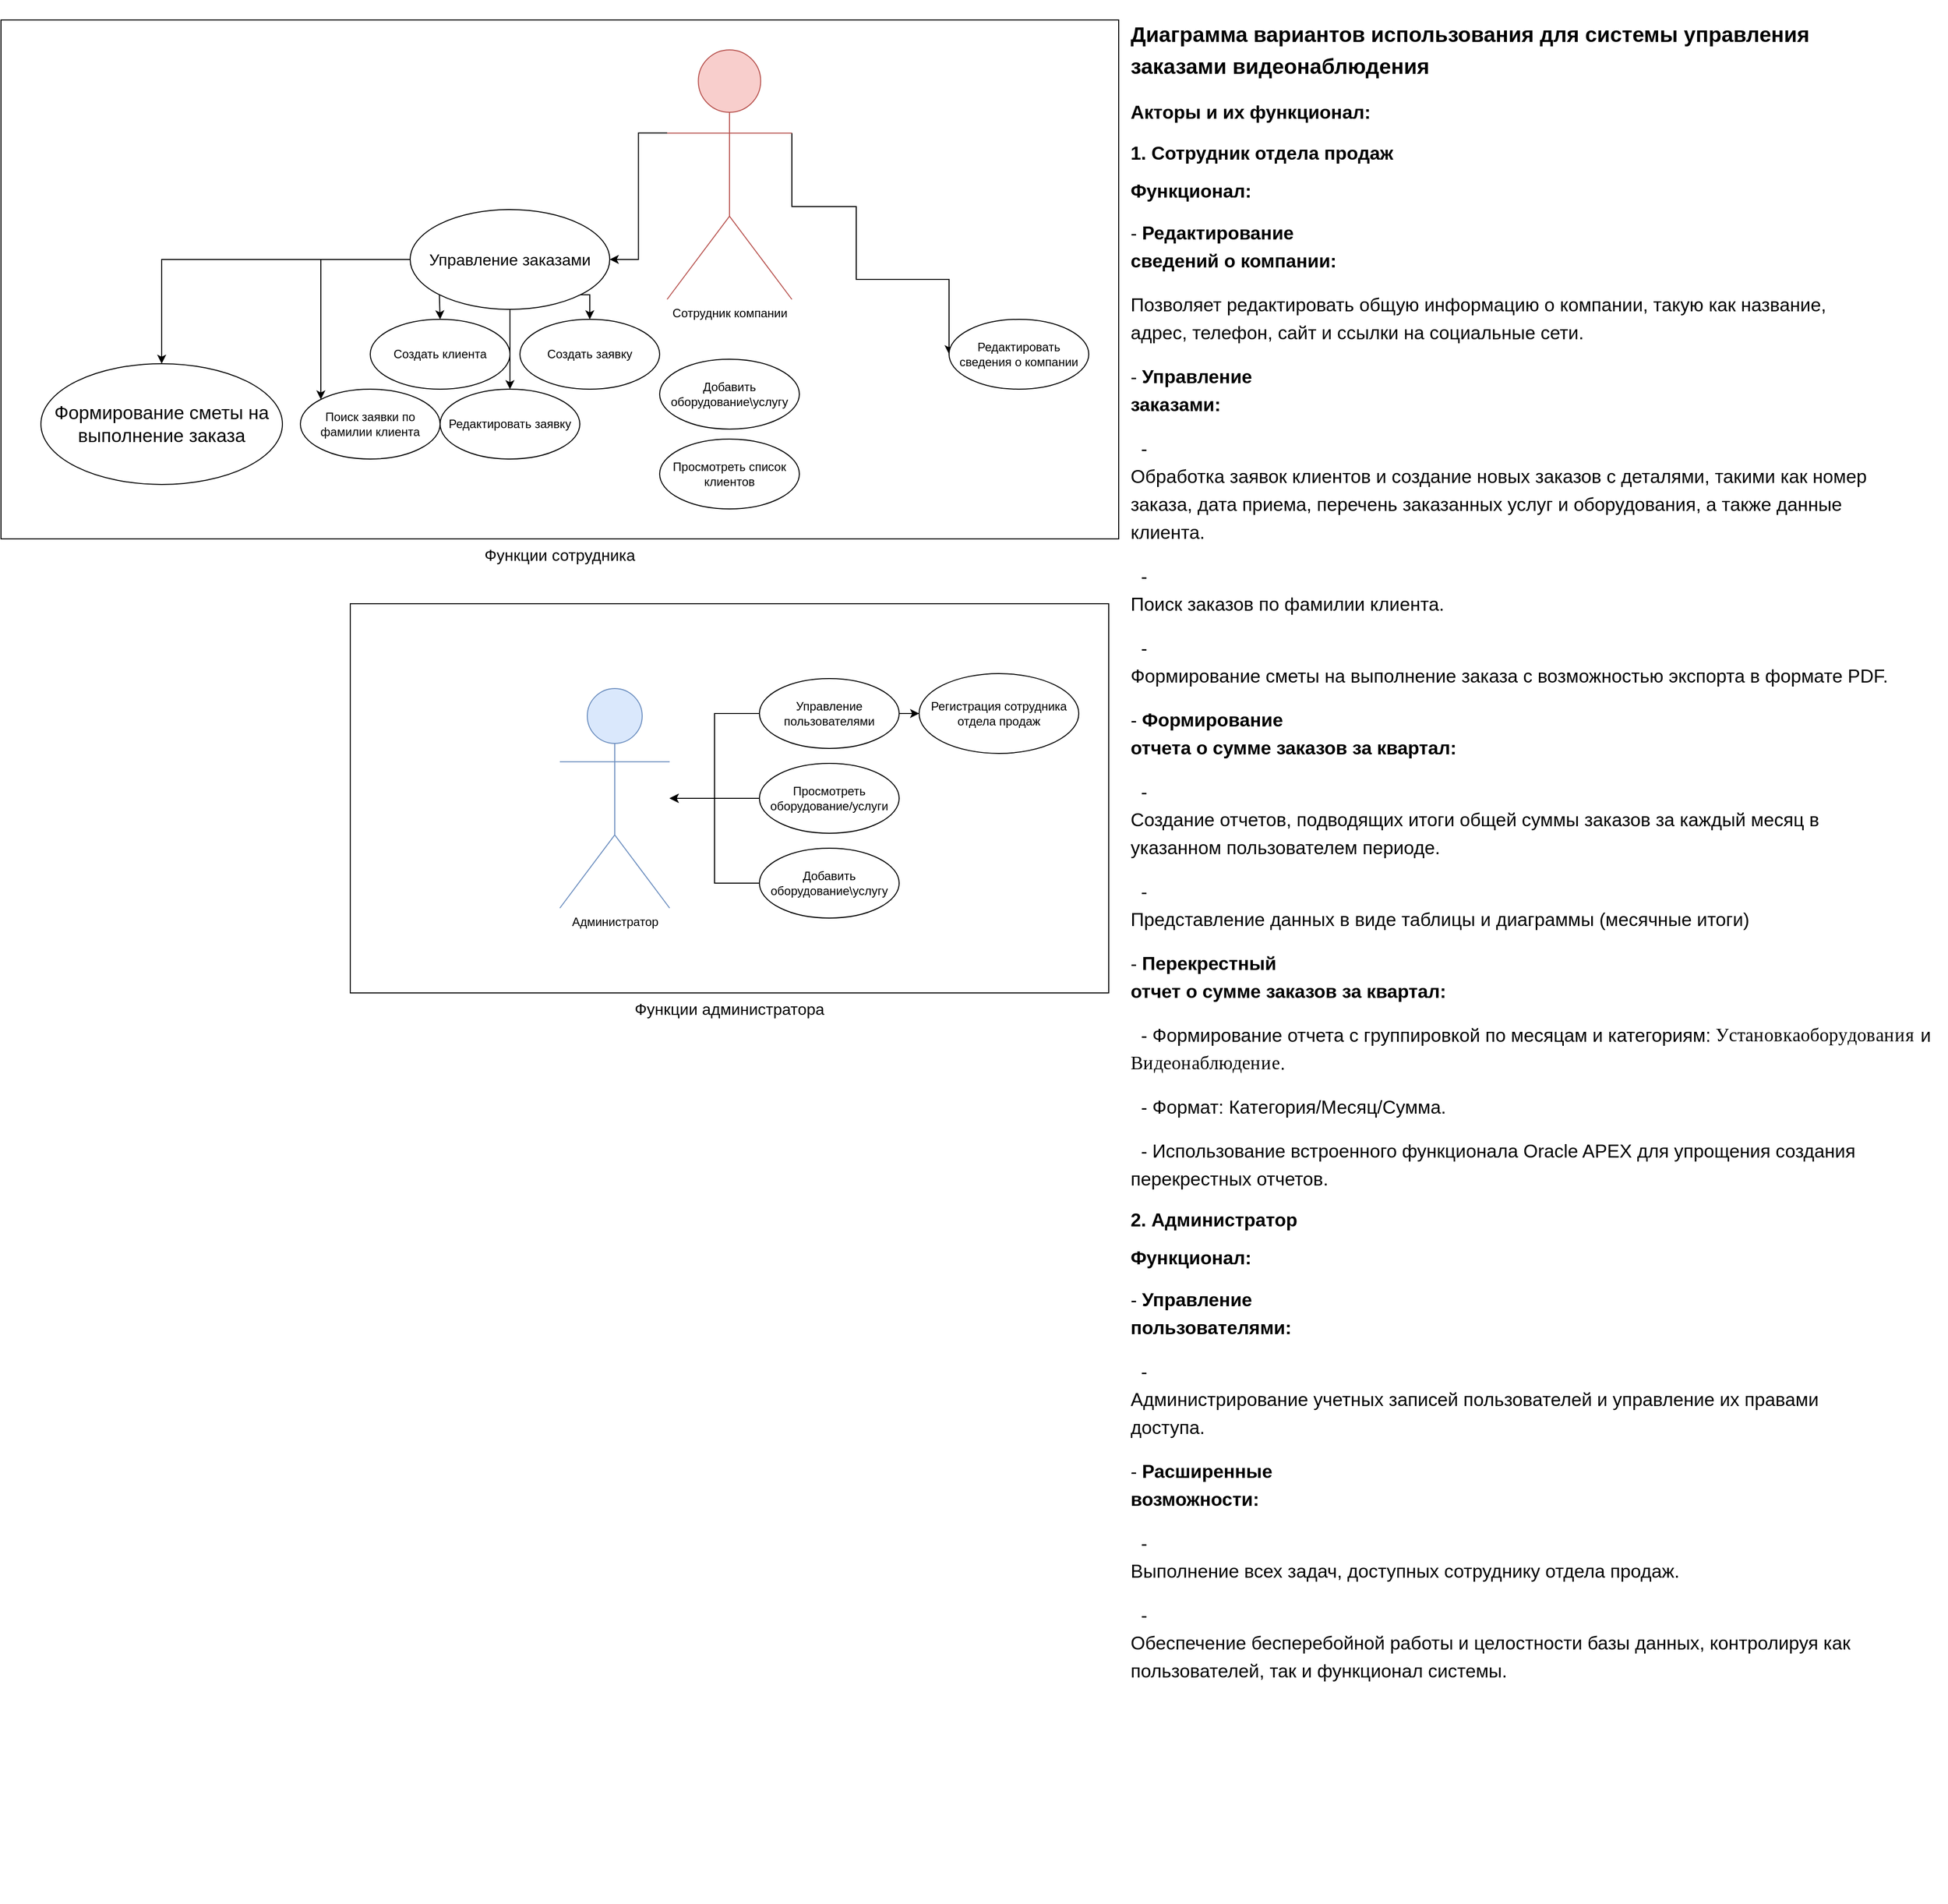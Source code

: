 <mxfile version="25.0.1">
  <diagram name="Страница — 1" id="PVugiQpbwFdGh3HvbZJp">
    <mxGraphModel dx="1897" dy="1715" grid="1" gridSize="10" guides="1" tooltips="1" connect="1" arrows="1" fold="1" page="1" pageScale="1" pageWidth="827" pageHeight="1169" math="0" shadow="0">
      <root>
        <mxCell id="0" />
        <mxCell id="1" parent="0" />
        <mxCell id="kyWfykQ2zABLwTMB3iNx-63" value="&lt;span style=&quot;font-size: 16px;&quot;&gt;Функции администратора&lt;/span&gt;" style="html=1;whiteSpace=wrap;labelPosition=center;verticalLabelPosition=bottom;align=center;verticalAlign=top;" parent="1" vertex="1">
          <mxGeometry x="100" y="505" width="760" height="390" as="geometry" />
        </mxCell>
        <mxCell id="kyWfykQ2zABLwTMB3iNx-62" value="Функции сотрудника" style="html=1;whiteSpace=wrap;labelPosition=center;verticalLabelPosition=bottom;align=center;verticalAlign=top;fontSize=16;" parent="1" vertex="1">
          <mxGeometry x="-250" y="-80" width="1120" height="520" as="geometry" />
        </mxCell>
        <mxCell id="6UCJ180wbrHKzX48nUY--8" style="edgeStyle=orthogonalEdgeStyle;rounded=0;orthogonalLoop=1;jettySize=auto;html=1;exitX=1;exitY=0.333;exitDx=0;exitDy=0;exitPerimeter=0;entryX=0;entryY=0.5;entryDx=0;entryDy=0;" edge="1" parent="1" source="kyWfykQ2zABLwTMB3iNx-1" target="6UCJ180wbrHKzX48nUY--6">
          <mxGeometry relative="1" as="geometry">
            <Array as="points">
              <mxPoint x="607" y="107" />
              <mxPoint x="607" y="180" />
              <mxPoint x="700" y="180" />
            </Array>
          </mxGeometry>
        </mxCell>
        <mxCell id="6UCJ180wbrHKzX48nUY--14" style="edgeStyle=orthogonalEdgeStyle;rounded=0;orthogonalLoop=1;jettySize=auto;html=1;exitX=0;exitY=0.333;exitDx=0;exitDy=0;exitPerimeter=0;entryX=1;entryY=0.5;entryDx=0;entryDy=0;" edge="1" parent="1" source="kyWfykQ2zABLwTMB3iNx-1" target="6UCJ180wbrHKzX48nUY--10">
          <mxGeometry relative="1" as="geometry" />
        </mxCell>
        <mxCell id="kyWfykQ2zABLwTMB3iNx-1" value="Сотрудник компании" style="shape=umlActor;verticalLabelPosition=bottom;verticalAlign=top;html=1;outlineConnect=0;fillColor=#f8cecc;strokeColor=#b85450;" parent="1" vertex="1">
          <mxGeometry x="417.5" y="-50" width="125" height="250" as="geometry" />
        </mxCell>
        <mxCell id="kyWfykQ2zABLwTMB3iNx-2" value="Администратор" style="shape=umlActor;verticalLabelPosition=bottom;verticalAlign=top;html=1;outlineConnect=0;fillColor=#dae8fc;strokeColor=#6c8ebf;" parent="1" vertex="1">
          <mxGeometry x="310" y="590" width="110" height="220" as="geometry" />
        </mxCell>
        <mxCell id="kyWfykQ2zABLwTMB3iNx-6" value="Создать клиента" style="ellipse;whiteSpace=wrap;html=1;" parent="1" vertex="1">
          <mxGeometry x="120" y="220" width="140" height="70" as="geometry" />
        </mxCell>
        <mxCell id="kyWfykQ2zABLwTMB3iNx-7" value="Просмотреть список клиентов" style="ellipse;whiteSpace=wrap;html=1;" parent="1" vertex="1">
          <mxGeometry x="410" y="340" width="140" height="70" as="geometry" />
        </mxCell>
        <mxCell id="kyWfykQ2zABLwTMB3iNx-8" value="Редактировать заявку" style="ellipse;whiteSpace=wrap;html=1;" parent="1" vertex="1">
          <mxGeometry x="190" y="290" width="140" height="70" as="geometry" />
        </mxCell>
        <mxCell id="kyWfykQ2zABLwTMB3iNx-10" value="Поиск заявки по фамилии клиента" style="ellipse;whiteSpace=wrap;html=1;" parent="1" vertex="1">
          <mxGeometry x="50" y="290" width="140" height="70" as="geometry" />
        </mxCell>
        <mxCell id="kyWfykQ2zABLwTMB3iNx-58" style="edgeStyle=orthogonalEdgeStyle;rounded=0;orthogonalLoop=1;jettySize=auto;html=1;exitX=0;exitY=0.5;exitDx=0;exitDy=0;" parent="1" source="kyWfykQ2zABLwTMB3iNx-13" target="kyWfykQ2zABLwTMB3iNx-2" edge="1">
          <mxGeometry relative="1" as="geometry" />
        </mxCell>
        <mxCell id="kyWfykQ2zABLwTMB3iNx-13" value="Просмотреть оборудование/услуги" style="ellipse;whiteSpace=wrap;html=1;" parent="1" vertex="1">
          <mxGeometry x="510" y="665" width="140" height="70" as="geometry" />
        </mxCell>
        <mxCell id="kyWfykQ2zABLwTMB3iNx-59" value="" style="edgeStyle=orthogonalEdgeStyle;rounded=0;orthogonalLoop=1;jettySize=auto;html=1;" parent="1" source="kyWfykQ2zABLwTMB3iNx-14" target="kyWfykQ2zABLwTMB3iNx-2" edge="1">
          <mxGeometry relative="1" as="geometry" />
        </mxCell>
        <mxCell id="kyWfykQ2zABLwTMB3iNx-14" value="Добавить оборудование\услугу" style="ellipse;whiteSpace=wrap;html=1;" parent="1" vertex="1">
          <mxGeometry x="510" y="750" width="140" height="70" as="geometry" />
        </mxCell>
        <mxCell id="kyWfykQ2zABLwTMB3iNx-61" style="edgeStyle=orthogonalEdgeStyle;rounded=0;orthogonalLoop=1;jettySize=auto;html=1;exitX=0;exitY=0.5;exitDx=0;exitDy=0;" parent="1" source="kyWfykQ2zABLwTMB3iNx-15" target="kyWfykQ2zABLwTMB3iNx-2" edge="1">
          <mxGeometry relative="1" as="geometry">
            <Array as="points">
              <mxPoint x="465" y="615" />
              <mxPoint x="465" y="700" />
            </Array>
          </mxGeometry>
        </mxCell>
        <mxCell id="6UCJ180wbrHKzX48nUY--5" style="edgeStyle=orthogonalEdgeStyle;rounded=0;orthogonalLoop=1;jettySize=auto;html=1;exitX=1;exitY=0.5;exitDx=0;exitDy=0;" edge="1" parent="1" source="kyWfykQ2zABLwTMB3iNx-15" target="6UCJ180wbrHKzX48nUY--3">
          <mxGeometry relative="1" as="geometry" />
        </mxCell>
        <mxCell id="kyWfykQ2zABLwTMB3iNx-15" value="Управление пользователями" style="ellipse;whiteSpace=wrap;html=1;" parent="1" vertex="1">
          <mxGeometry x="510" y="580" width="140" height="70" as="geometry" />
        </mxCell>
        <mxCell id="kyWfykQ2zABLwTMB3iNx-5" value="Создать заявку" style="ellipse;whiteSpace=wrap;html=1;" parent="1" vertex="1">
          <mxGeometry x="270" y="220" width="140" height="70" as="geometry" />
        </mxCell>
        <mxCell id="kyWfykQ2zABLwTMB3iNx-9" value="Добавить оборудование\услугу" style="ellipse;whiteSpace=wrap;html=1;" parent="1" vertex="1">
          <mxGeometry x="410" y="260" width="140" height="70" as="geometry" />
        </mxCell>
        <mxCell id="6UCJ180wbrHKzX48nUY--2" value="&lt;p class=&quot;MsoNormal&quot; style=&quot;margin-bottom:12.0pt;text-indent:0cm&quot;&gt;&lt;b style=&quot;mso-bidi-font-weight:normal&quot;&gt;&lt;span style=&quot;font-size:16.0pt;mso-bidi-font-size:&lt;br/&gt;14.0pt;line-height:150%;mso-fareast-font-family:&amp;quot;Times New Roman&amp;quot;;color:black;&lt;br/&gt;mso-fareast-language:RU&quot;&gt;Диаграмма вариантов использования для системы управления&lt;br&gt;заказами видеонаблюдения&lt;/span&gt;&lt;/b&gt;&lt;/p&gt;&lt;p class=&quot;MsoNormal&quot; style=&quot;margin-bottom:12.0pt;text-indent:0cm&quot;&gt;&lt;b style=&quot;mso-bidi-font-weight:normal&quot;&gt;&lt;span style=&quot;font-size:14.0pt;line-height:&lt;br/&gt;150%;mso-fareast-font-family:&amp;quot;Times New Roman&amp;quot;;color:black;mso-fareast-language:&lt;br/&gt;RU&quot;&gt;Акторы и их функционал&lt;/span&gt;&lt;/b&gt;&lt;b style=&quot;mso-bidi-font-weight:normal&quot;&gt;&lt;span style=&quot;font-size:14.0pt;line-height:150%;color:black;mso-fareast-language:JA&quot;&gt;:&lt;/span&gt;&lt;/b&gt;&lt;/p&gt;&lt;p class=&quot;MsoNormal&quot; style=&quot;margin-bottom:12.0pt;text-indent:0cm&quot;&gt;&lt;b style=&quot;mso-bidi-font-weight:normal&quot;&gt;&lt;span style=&quot;font-size:14.0pt;line-height:&lt;br/&gt;150%;mso-fareast-font-family:&amp;quot;Times New Roman&amp;quot;;color:black;mso-fareast-language:&lt;br/&gt;RU&quot;&gt;1. Сотрудник отдела продаж&lt;/span&gt;&lt;/b&gt;&lt;/p&gt;&lt;p class=&quot;MsoNormal&quot; style=&quot;margin-bottom:12.0pt;text-indent:0cm&quot;&gt;&lt;b style=&quot;mso-bidi-font-weight:normal&quot;&gt;&lt;span style=&quot;font-size:14.0pt;line-height:&lt;br/&gt;150%;mso-fareast-font-family:&amp;quot;Times New Roman&amp;quot;;color:black;mso-fareast-language:&lt;br/&gt;RU&quot;&gt;Функционал:&lt;/span&gt;&lt;/b&gt;&lt;/p&gt;&lt;p class=&quot;MsoNormal&quot; style=&quot;margin-bottom:12.0pt;text-indent:0cm&quot;&gt;&lt;span style=&quot;font-size:14.0pt;line-height:150%;mso-fareast-font-family:&amp;quot;Times New Roman&amp;quot;;&lt;br/&gt;color:black;mso-fareast-language:RU&quot;&gt;- &lt;b style=&quot;mso-bidi-font-weight:normal&quot;&gt;Редактирование&lt;br&gt;сведений о компании:&lt;/b&gt;&lt;/span&gt;&lt;/p&gt;&lt;p class=&quot;MsoNormal&quot; style=&quot;margin-bottom:12.0pt;text-indent:0cm&quot;&gt;&lt;span style=&quot;font-size:14.0pt;line-height:150%;mso-fareast-font-family:&amp;quot;Times New Roman&amp;quot;;&lt;br/&gt;color:black;mso-fareast-language:RU&quot;&gt;Позволяет редактировать общую информацию о компании, такую как название,&lt;br&gt;адрес, телефон, сайт и ссылки на социальные сети.&lt;/span&gt;&lt;/p&gt;&lt;p class=&quot;MsoNormal&quot; style=&quot;margin-bottom:12.0pt;text-indent:0cm&quot;&gt;&lt;span style=&quot;font-size:14.0pt;line-height:150%;mso-fareast-font-family:&amp;quot;Times New Roman&amp;quot;;&lt;br/&gt;color:black;mso-fareast-language:RU&quot;&gt;- &lt;b style=&quot;mso-bidi-font-weight:normal&quot;&gt;Управление&lt;br&gt;заказами:&lt;/b&gt;&lt;/span&gt;&lt;/p&gt;&lt;p class=&quot;MsoNormal&quot; style=&quot;margin-bottom:12.0pt;text-indent:0cm&quot;&gt;&lt;span style=&quot;font-size:14.0pt;line-height:150%;mso-fareast-font-family:&amp;quot;Times New Roman&amp;quot;;&lt;br/&gt;color:black;mso-fareast-language:RU&quot;&gt;&lt;span style=&quot;mso-spacerun:yes&quot;&gt;&amp;nbsp; &lt;/span&gt;-&lt;br&gt;Обработка заявок клиентов и создание новых заказов с деталями, такими как номер&lt;br&gt;заказа, дата приема, перечень заказанных услуг и оборудования, а также данные&lt;br&gt;клиента.&lt;/span&gt;&lt;/p&gt;&lt;p class=&quot;MsoNormal&quot; style=&quot;margin-bottom:12.0pt;text-indent:0cm&quot;&gt;&lt;span style=&quot;font-size:14.0pt;line-height:150%;mso-fareast-font-family:&amp;quot;Times New Roman&amp;quot;;&lt;br/&gt;color:black;mso-fareast-language:RU&quot;&gt;&lt;span style=&quot;mso-spacerun:yes&quot;&gt;&amp;nbsp; &lt;/span&gt;-&lt;br&gt;Поиск заказов по фамилии клиента.&lt;/span&gt;&lt;/p&gt;&lt;p class=&quot;MsoNormal&quot; style=&quot;margin-bottom:12.0pt;text-indent:0cm&quot;&gt;&lt;span style=&quot;font-size:14.0pt;line-height:150%;mso-fareast-font-family:&amp;quot;Times New Roman&amp;quot;;&lt;br/&gt;color:black;mso-fareast-language:RU&quot;&gt;&lt;span style=&quot;mso-spacerun:yes&quot;&gt;&amp;nbsp; &lt;/span&gt;-&lt;br&gt;Формирование сметы на выполнение заказа с возможностью экспорта в формате PDF.&lt;/span&gt;&lt;/p&gt;&lt;p class=&quot;MsoNormal&quot; style=&quot;margin-bottom:12.0pt;text-indent:0cm&quot;&gt;&lt;span style=&quot;font-size:14.0pt;line-height:150%;mso-fareast-font-family:&amp;quot;Times New Roman&amp;quot;;&lt;br/&gt;color:black;mso-fareast-language:RU&quot;&gt;- &lt;b style=&quot;mso-bidi-font-weight:normal&quot;&gt;Формирование&lt;br&gt;отчета о сумме заказов за квартал:&lt;/b&gt;&lt;/span&gt;&lt;/p&gt;&lt;p class=&quot;MsoNormal&quot; style=&quot;margin-bottom:12.0pt;text-indent:0cm&quot;&gt;&lt;span style=&quot;font-size:14.0pt;line-height:150%;mso-fareast-font-family:&amp;quot;Times New Roman&amp;quot;;&lt;br/&gt;color:black;mso-fareast-language:RU&quot;&gt;&lt;span style=&quot;mso-spacerun:yes&quot;&gt;&amp;nbsp; &lt;/span&gt;-&lt;br&gt;Создание отчетов, подводящих итоги общей суммы заказов за каждый месяц в&lt;br&gt;указанном пользователем периоде.&lt;/span&gt;&lt;/p&gt;&lt;p class=&quot;MsoNormal&quot; style=&quot;margin-bottom:12.0pt;text-indent:0cm&quot;&gt;&lt;span style=&quot;font-size:14.0pt;line-height:150%;mso-fareast-font-family:&amp;quot;Times New Roman&amp;quot;;&lt;br/&gt;color:black;mso-fareast-language:RU&quot;&gt;&lt;span style=&quot;mso-spacerun:yes&quot;&gt;&amp;nbsp; &lt;/span&gt;-&lt;br&gt;Представление данных в виде таблицы и диаграммы (месячные итоги)&lt;/span&gt;&lt;/p&gt;&lt;p class=&quot;MsoNormal&quot; style=&quot;margin-bottom:12.0pt;text-indent:0cm&quot;&gt;&lt;span style=&quot;font-size:14.0pt;line-height:150%;mso-fareast-font-family:&amp;quot;Times New Roman&amp;quot;;&lt;br/&gt;color:black;mso-fareast-language:RU&quot;&gt;- &lt;b style=&quot;mso-bidi-font-weight:normal&quot;&gt;Перекрестный&lt;br&gt;отчет о сумме заказов за квартал:&lt;/b&gt;&lt;/span&gt;&lt;/p&gt;&lt;p class=&quot;MsoNormal&quot; style=&quot;margin-bottom:12.0pt;text-indent:0cm&quot;&gt;&lt;span style=&quot;font-size:14.0pt;line-height:150%;mso-fareast-font-family:&amp;quot;Times New Roman&amp;quot;;&lt;br/&gt;color:black;mso-fareast-language:RU&quot;&gt;&lt;span style=&quot;mso-spacerun:yes&quot;&gt;&amp;nbsp; &lt;/span&gt;- Формирование отчета с группировкой по месяцам и категориям: `Установка&lt;br&gt;оборудования` и `Видеонаблюдение`.&lt;/span&gt;&lt;/p&gt;&lt;p class=&quot;MsoNormal&quot; style=&quot;margin-bottom:12.0pt;text-indent:0cm&quot;&gt;&lt;span style=&quot;font-size:14.0pt;line-height:150%;mso-fareast-font-family:&amp;quot;Times New Roman&amp;quot;;&lt;br/&gt;color:black;mso-fareast-language:RU&quot;&gt;&lt;span style=&quot;mso-spacerun:yes&quot;&gt;&amp;nbsp;&lt;/span&gt;&lt;span style=&quot;mso-spacerun:yes&quot;&gt;&amp;nbsp;&lt;/span&gt;- Формат: Категория/Месяц/Сумма.&lt;/span&gt;&lt;/p&gt;&lt;p class=&quot;MsoNormal&quot; style=&quot;margin-bottom:12.0pt;text-indent:0cm&quot;&gt;&lt;span style=&quot;font-size:14.0pt;line-height:150%;mso-fareast-font-family:&amp;quot;Times New Roman&amp;quot;;&lt;br/&gt;color:black;mso-fareast-language:RU&quot;&gt;&lt;span style=&quot;mso-spacerun:yes&quot;&gt;&amp;nbsp; &lt;/span&gt;- Использование встроенного функционала Oracle APEX для упрощения создания&lt;br&gt;перекрестных отчетов.&lt;/span&gt;&lt;/p&gt;&lt;p class=&quot;MsoNormal&quot; style=&quot;margin-bottom:12.0pt;text-indent:0cm&quot;&gt;&lt;b style=&quot;mso-bidi-font-weight:normal&quot;&gt;&lt;span style=&quot;font-size:14.0pt;line-height:&lt;br/&gt;150%;mso-fareast-font-family:&amp;quot;Times New Roman&amp;quot;;color:black;mso-fareast-language:&lt;br/&gt;RU&quot;&gt;2. Администратор&lt;/span&gt;&lt;/b&gt;&lt;/p&gt;&lt;p class=&quot;MsoNormal&quot; style=&quot;margin-bottom:12.0pt;text-indent:0cm&quot;&gt;&lt;b style=&quot;mso-bidi-font-weight:normal&quot;&gt;&lt;span style=&quot;font-size:14.0pt;line-height:&lt;br/&gt;150%;mso-fareast-font-family:&amp;quot;Times New Roman&amp;quot;;color:black;mso-fareast-language:&lt;br/&gt;RU&quot;&gt;Функционал:&lt;/span&gt;&lt;/b&gt;&lt;/p&gt;&lt;p class=&quot;MsoNormal&quot; style=&quot;margin-bottom:12.0pt;text-indent:0cm&quot;&gt;&lt;span style=&quot;font-size:14.0pt;line-height:150%;mso-fareast-font-family:&amp;quot;Times New Roman&amp;quot;;&lt;br/&gt;color:black;mso-fareast-language:RU&quot;&gt;- &lt;b style=&quot;mso-bidi-font-weight:normal&quot;&gt;Управление&lt;br&gt;пользователями:&lt;/b&gt;&lt;/span&gt;&lt;/p&gt;&lt;p class=&quot;MsoNormal&quot; style=&quot;margin-bottom:12.0pt;text-indent:0cm&quot;&gt;&lt;span style=&quot;font-size:14.0pt;line-height:150%;mso-fareast-font-family:&amp;quot;Times New Roman&amp;quot;;&lt;br/&gt;color:black;mso-fareast-language:RU&quot;&gt;&lt;span style=&quot;mso-spacerun:yes&quot;&gt;&amp;nbsp; &lt;/span&gt;-&lt;br&gt;Администрирование учетных записей пользователей и управление их правами&lt;br&gt;доступа.&lt;/span&gt;&lt;/p&gt;&lt;p class=&quot;MsoNormal&quot; style=&quot;margin-bottom:12.0pt;text-indent:0cm&quot;&gt;&lt;span style=&quot;font-size:14.0pt;line-height:150%;mso-fareast-font-family:&amp;quot;Times New Roman&amp;quot;;&lt;br/&gt;color:black;mso-fareast-language:RU&quot;&gt;- &lt;b style=&quot;mso-bidi-font-weight:normal&quot;&gt;Расширенные&lt;br&gt;возможности:&lt;/b&gt;&lt;/span&gt;&lt;/p&gt;&lt;p class=&quot;MsoNormal&quot; style=&quot;margin-bottom:12.0pt;text-indent:0cm&quot;&gt;&lt;span style=&quot;font-size:14.0pt;line-height:150%;mso-fareast-font-family:&amp;quot;Times New Roman&amp;quot;;&lt;br/&gt;color:black;mso-fareast-language:RU&quot;&gt;&lt;span style=&quot;mso-spacerun:yes&quot;&gt;&amp;nbsp; &lt;/span&gt;-&lt;br&gt;Выполнение всех задач, доступных сотруднику отдела продаж.&lt;/span&gt;&lt;/p&gt;&lt;p class=&quot;MsoNormal&quot; style=&quot;margin-bottom:12.0pt;text-indent:0cm&quot;&gt;&lt;span style=&quot;font-size:14.0pt;line-height:150%;mso-fareast-font-family:&amp;quot;Times New Roman&amp;quot;;&lt;br/&gt;color:black;mso-fareast-language:RU&quot;&gt;&lt;span style=&quot;mso-spacerun:yes&quot;&gt;&amp;nbsp; &lt;/span&gt;-&lt;br&gt;Обеспечение бесперебойной работы и целостности базы данных, контролируя как&lt;br&gt;пользователей, так и функционал системы.&lt;/span&gt;&lt;/p&gt;" style="text;whiteSpace=wrap;html=1;" vertex="1" parent="1">
          <mxGeometry x="880" y="-100" width="820" height="1907" as="geometry" />
        </mxCell>
        <mxCell id="6UCJ180wbrHKzX48nUY--3" value="Регистрация сотрудника отдела продаж" style="ellipse;whiteSpace=wrap;html=1;" vertex="1" parent="1">
          <mxGeometry x="670" y="575" width="160" height="80" as="geometry" />
        </mxCell>
        <mxCell id="6UCJ180wbrHKzX48nUY--6" value="Редактировать сведения о компании" style="ellipse;whiteSpace=wrap;html=1;" vertex="1" parent="1">
          <mxGeometry x="700" y="220" width="140" height="70" as="geometry" />
        </mxCell>
        <mxCell id="6UCJ180wbrHKzX48nUY--9" value="&lt;span style=&quot;font-size: 18.667px; text-align: left;&quot;&gt;Формирование сметы на выполнение заказа&lt;/span&gt;" style="ellipse;whiteSpace=wrap;html=1;" vertex="1" parent="1">
          <mxGeometry x="-210" y="264.5" width="242" height="121" as="geometry" />
        </mxCell>
        <mxCell id="6UCJ180wbrHKzX48nUY--11" style="edgeStyle=orthogonalEdgeStyle;rounded=0;orthogonalLoop=1;jettySize=auto;html=1;exitX=1;exitY=1;exitDx=0;exitDy=0;entryX=0.5;entryY=0;entryDx=0;entryDy=0;" edge="1" parent="1" source="6UCJ180wbrHKzX48nUY--10" target="kyWfykQ2zABLwTMB3iNx-5">
          <mxGeometry relative="1" as="geometry" />
        </mxCell>
        <mxCell id="6UCJ180wbrHKzX48nUY--12" style="edgeStyle=orthogonalEdgeStyle;rounded=0;orthogonalLoop=1;jettySize=auto;html=1;exitX=0;exitY=1;exitDx=0;exitDy=0;entryX=0.5;entryY=0;entryDx=0;entryDy=0;" edge="1" parent="1" source="6UCJ180wbrHKzX48nUY--10" target="kyWfykQ2zABLwTMB3iNx-6">
          <mxGeometry relative="1" as="geometry" />
        </mxCell>
        <mxCell id="6UCJ180wbrHKzX48nUY--13" style="edgeStyle=orthogonalEdgeStyle;rounded=0;orthogonalLoop=1;jettySize=auto;html=1;exitX=0.5;exitY=1;exitDx=0;exitDy=0;entryX=0.5;entryY=0;entryDx=0;entryDy=0;" edge="1" parent="1" source="6UCJ180wbrHKzX48nUY--10" target="kyWfykQ2zABLwTMB3iNx-8">
          <mxGeometry relative="1" as="geometry" />
        </mxCell>
        <mxCell id="6UCJ180wbrHKzX48nUY--15" style="edgeStyle=orthogonalEdgeStyle;rounded=0;orthogonalLoop=1;jettySize=auto;html=1;exitX=0;exitY=0.5;exitDx=0;exitDy=0;entryX=0;entryY=0;entryDx=0;entryDy=0;" edge="1" parent="1" source="6UCJ180wbrHKzX48nUY--10" target="kyWfykQ2zABLwTMB3iNx-10">
          <mxGeometry relative="1" as="geometry" />
        </mxCell>
        <mxCell id="6UCJ180wbrHKzX48nUY--16" style="edgeStyle=orthogonalEdgeStyle;rounded=0;orthogonalLoop=1;jettySize=auto;html=1;exitX=0;exitY=0.5;exitDx=0;exitDy=0;" edge="1" parent="1" source="6UCJ180wbrHKzX48nUY--10" target="6UCJ180wbrHKzX48nUY--9">
          <mxGeometry relative="1" as="geometry" />
        </mxCell>
        <mxCell id="6UCJ180wbrHKzX48nUY--10" value="Управление заказами" style="ellipse;whiteSpace=wrap;html=1;fontSize=16;" vertex="1" parent="1">
          <mxGeometry x="160" y="110" width="200" height="100" as="geometry" />
        </mxCell>
      </root>
    </mxGraphModel>
  </diagram>
</mxfile>
